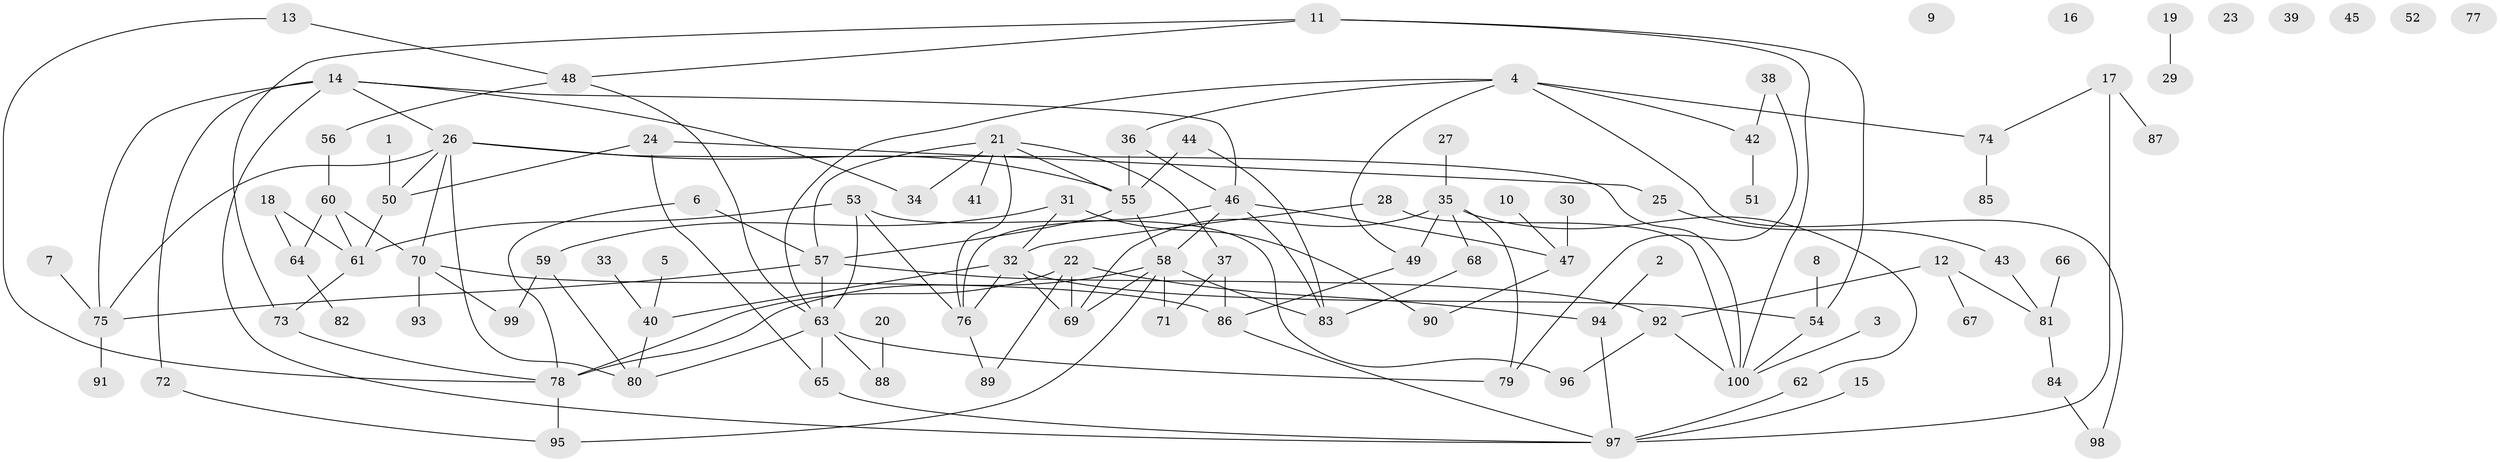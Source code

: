 // Generated by graph-tools (version 1.1) at 2025/00/03/09/25 03:00:40]
// undirected, 100 vertices, 141 edges
graph export_dot {
graph [start="1"]
  node [color=gray90,style=filled];
  1;
  2;
  3;
  4;
  5;
  6;
  7;
  8;
  9;
  10;
  11;
  12;
  13;
  14;
  15;
  16;
  17;
  18;
  19;
  20;
  21;
  22;
  23;
  24;
  25;
  26;
  27;
  28;
  29;
  30;
  31;
  32;
  33;
  34;
  35;
  36;
  37;
  38;
  39;
  40;
  41;
  42;
  43;
  44;
  45;
  46;
  47;
  48;
  49;
  50;
  51;
  52;
  53;
  54;
  55;
  56;
  57;
  58;
  59;
  60;
  61;
  62;
  63;
  64;
  65;
  66;
  67;
  68;
  69;
  70;
  71;
  72;
  73;
  74;
  75;
  76;
  77;
  78;
  79;
  80;
  81;
  82;
  83;
  84;
  85;
  86;
  87;
  88;
  89;
  90;
  91;
  92;
  93;
  94;
  95;
  96;
  97;
  98;
  99;
  100;
  1 -- 50;
  2 -- 94;
  3 -- 100;
  4 -- 36;
  4 -- 42;
  4 -- 49;
  4 -- 63;
  4 -- 74;
  4 -- 98;
  5 -- 40;
  6 -- 57;
  6 -- 78;
  7 -- 75;
  8 -- 54;
  10 -- 47;
  11 -- 48;
  11 -- 54;
  11 -- 73;
  11 -- 100;
  12 -- 67;
  12 -- 81;
  12 -- 92;
  13 -- 48;
  13 -- 78;
  14 -- 26;
  14 -- 34;
  14 -- 46;
  14 -- 72;
  14 -- 75;
  14 -- 97;
  15 -- 97;
  17 -- 74;
  17 -- 87;
  17 -- 97;
  18 -- 61;
  18 -- 64;
  19 -- 29;
  20 -- 88;
  21 -- 34;
  21 -- 37;
  21 -- 41;
  21 -- 55;
  21 -- 57;
  21 -- 76;
  22 -- 69;
  22 -- 78;
  22 -- 89;
  22 -- 94;
  24 -- 25;
  24 -- 50;
  24 -- 65;
  25 -- 43;
  26 -- 50;
  26 -- 55;
  26 -- 70;
  26 -- 75;
  26 -- 80;
  26 -- 100;
  27 -- 35;
  28 -- 32;
  28 -- 100;
  30 -- 47;
  31 -- 32;
  31 -- 59;
  31 -- 90;
  32 -- 40;
  32 -- 54;
  32 -- 69;
  32 -- 76;
  33 -- 40;
  35 -- 49;
  35 -- 62;
  35 -- 68;
  35 -- 69;
  35 -- 79;
  36 -- 46;
  36 -- 55;
  37 -- 71;
  37 -- 86;
  38 -- 42;
  38 -- 79;
  40 -- 80;
  42 -- 51;
  43 -- 81;
  44 -- 55;
  44 -- 83;
  46 -- 47;
  46 -- 58;
  46 -- 76;
  46 -- 83;
  47 -- 90;
  48 -- 56;
  48 -- 63;
  49 -- 86;
  50 -- 61;
  53 -- 61;
  53 -- 63;
  53 -- 76;
  53 -- 96;
  54 -- 100;
  55 -- 57;
  55 -- 58;
  56 -- 60;
  57 -- 63;
  57 -- 75;
  57 -- 92;
  58 -- 69;
  58 -- 71;
  58 -- 78;
  58 -- 83;
  58 -- 95;
  59 -- 80;
  59 -- 99;
  60 -- 61;
  60 -- 64;
  60 -- 70;
  61 -- 73;
  62 -- 97;
  63 -- 65;
  63 -- 79;
  63 -- 80;
  63 -- 88;
  64 -- 82;
  65 -- 97;
  66 -- 81;
  68 -- 83;
  70 -- 86;
  70 -- 93;
  70 -- 99;
  72 -- 95;
  73 -- 78;
  74 -- 85;
  75 -- 91;
  76 -- 89;
  78 -- 95;
  81 -- 84;
  84 -- 98;
  86 -- 97;
  92 -- 96;
  92 -- 100;
  94 -- 97;
}
